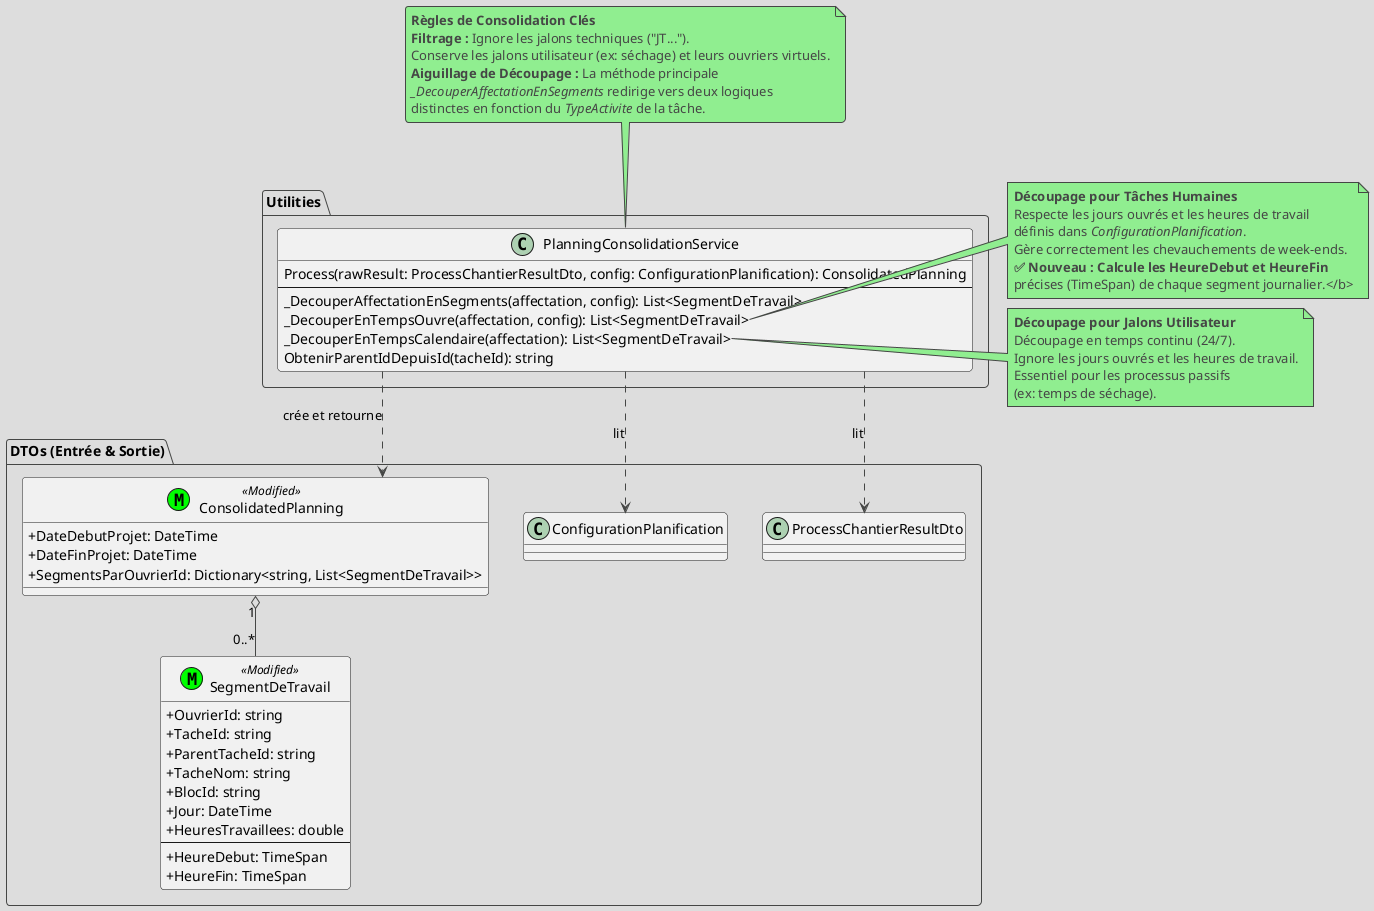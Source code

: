 @startuml
' --- Configuration ---
!theme toy
skinparam linetype ortho
skinparam classAttributeIconSize 0
package "DTOs (Entrée & Sortie)" {
class ProcessChantierResultDto
class ConfigurationPlanification
class "ConsolidatedPlanning" as CP <<(M,Lime) Modified>> {
+ DateDebutProjet: DateTime
+ DateFinProjet: DateTime
+ SegmentsParOuvrierId: Dictionary<string, List<SegmentDeTravail>>
}
class "SegmentDeTravail" as ST <<(M,Lime) Modified>> {
+ OuvrierId: string
+ TacheId: string
+ ParentTacheId: string
+ TacheNom: string
+ BlocId: string
+ Jour: DateTime
+ HeuresTravaillees: double
--
+ HeureDebut: TimeSpan
+ HeureFin: TimeSpan
}
}
package "Utilities" {
class "PlanningConsolidationService" as PCS {
' --- Méthode Publique (Contrat) ---
Process(rawResult: ProcessChantierResultDto, config: ConfigurationPlanification): ConsolidatedPlanning
--
' --- Logique Interne ---
_DecouperAffectationEnSegments(affectation, config): List<SegmentDeTravail>
_DecouperEnTempsOuvre(affectation, config): List<SegmentDeTravail>
_DecouperEnTempsCalendaire(affectation): List<SegmentDeTravail>
ObtenirParentIdDepuisId(tacheId): string
}
}
' --- Relations ---
PCS ..> ProcessChantierResultDto : "lit"
PCS ..> ConfigurationPlanification : "lit"
PCS ..> CP : "crée et retourne"
CP "1" o-- "0..*" ST
note top of PCS
<b>Règles de Consolidation Clés</b>
<b>Filtrage :</b> Ignore les jalons techniques ("JT...").
Conserve les jalons utilisateur (ex: séchage) et leurs ouvriers virtuels.
<b>Aiguillage de Découpage :</b> La méthode principale
<i>_DecouperAffectationEnSegments</i> redirige vers deux logiques
distinctes en fonction du <i>TypeActivite</i> de la tâche.
end note
note right of PCS::_DecouperEnTempsOuvre
<b>Découpage pour Tâches Humaines</b>
Respecte les jours ouvrés et les heures de travail
définis dans <i>ConfigurationPlanification</i>.
Gère correctement les chevauchements de week-ends.
<b>✅ Nouveau : Calcule les HeureDebut et HeureFin
précises (TimeSpan) de chaque segment journalier.</b>
end note
note right of PCS::_DecouperEnTempsCalendaire
<b>Découpage pour Jalons Utilisateur</b>
Découpage en temps continu (24/7).
Ignore les jours ouvrés et les heures de travail.
Essentiel pour les processus passifs
(ex: temps de séchage).
end note
@enduml